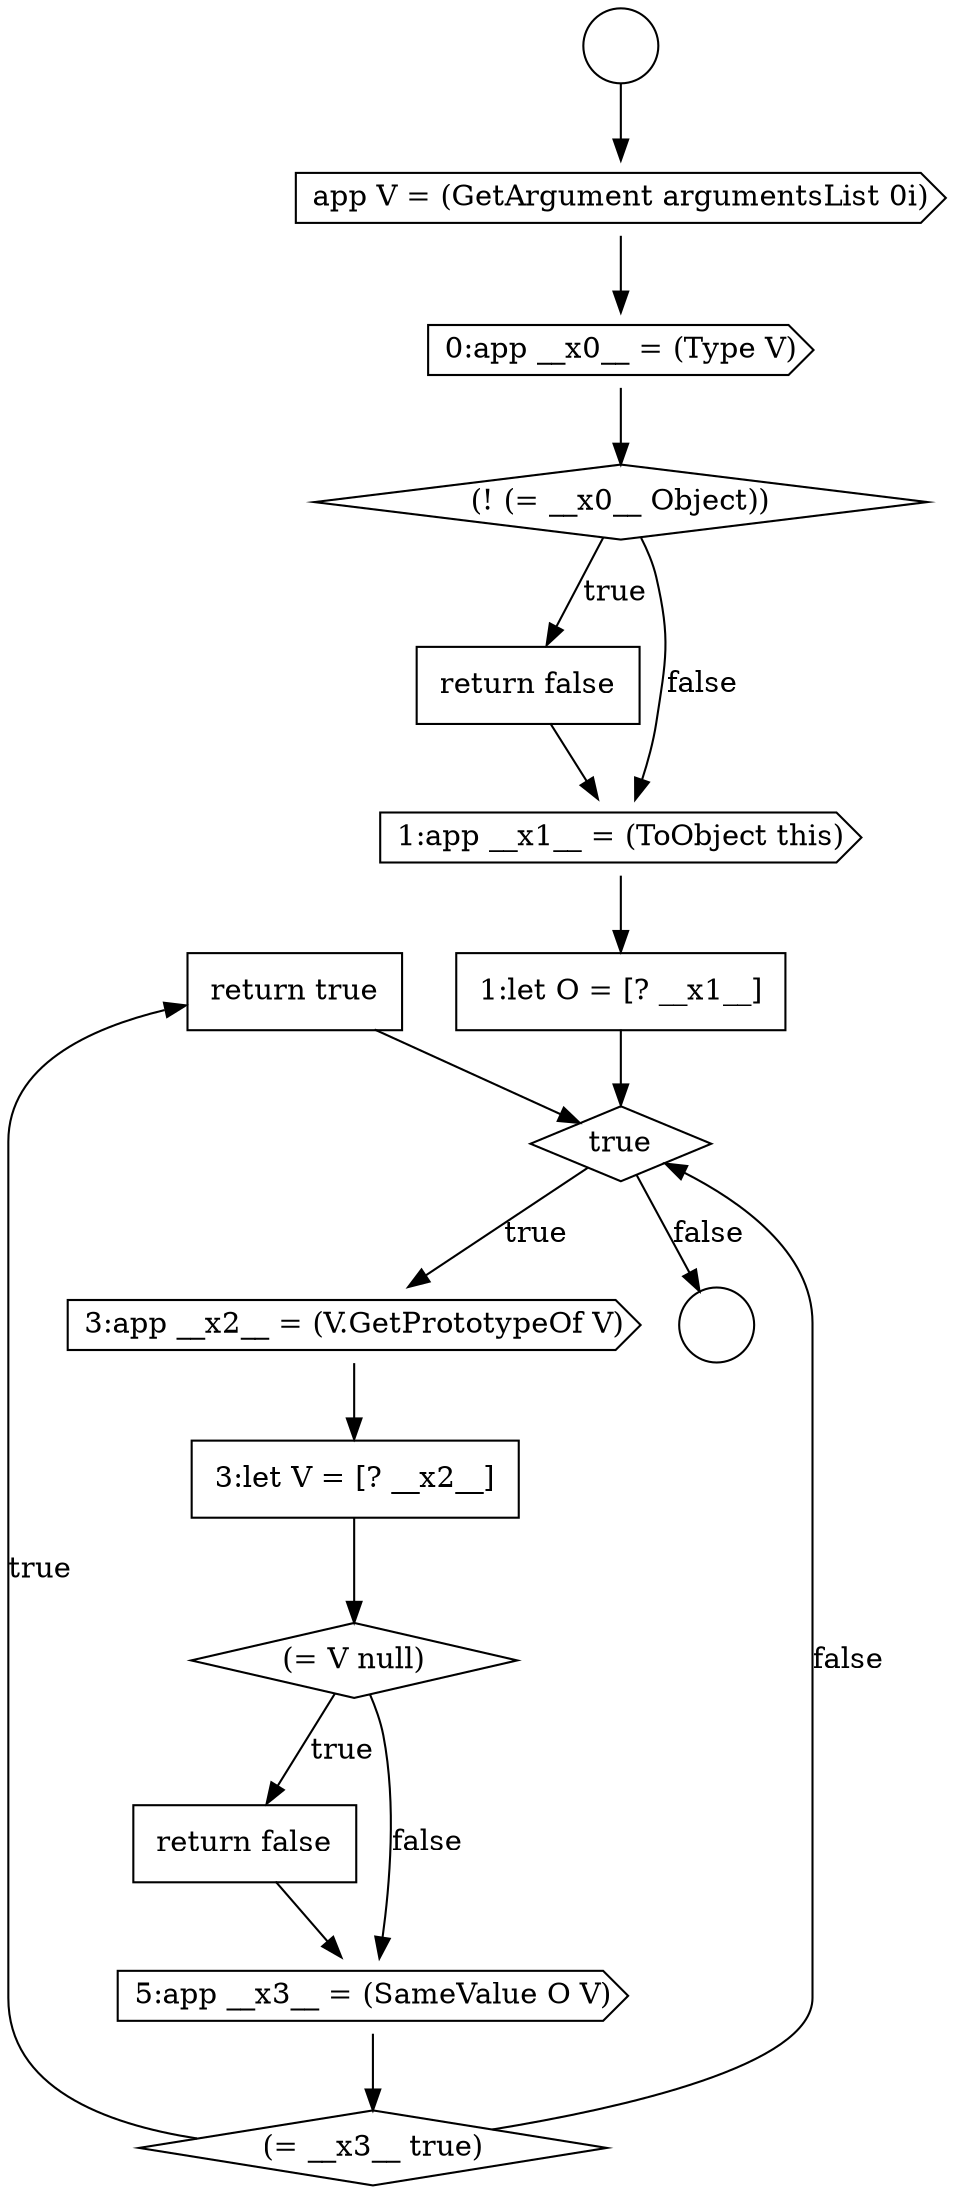 digraph {
  node10876 [shape=none, margin=0, label=<<font color="black">
    <table border="0" cellborder="1" cellspacing="0" cellpadding="10">
      <tr><td align="left">return true</td></tr>
    </table>
  </font>> color="black" fillcolor="white" style=filled]
  node10871 [shape=none, margin=0, label=<<font color="black">
    <table border="0" cellborder="1" cellspacing="0" cellpadding="10">
      <tr><td align="left">3:let V = [? __x2__]</td></tr>
    </table>
  </font>> color="black" fillcolor="white" style=filled]
  node10875 [shape=diamond, label=<<font color="black">(= __x3__ true)</font>> color="black" fillcolor="white" style=filled]
  node10866 [shape=none, margin=0, label=<<font color="black">
    <table border="0" cellborder="1" cellspacing="0" cellpadding="10">
      <tr><td align="left">return false</td></tr>
    </table>
  </font>> color="black" fillcolor="white" style=filled]
  node10874 [shape=cds, label=<<font color="black">5:app __x3__ = (SameValue O V)</font>> color="black" fillcolor="white" style=filled]
  node10867 [shape=cds, label=<<font color="black">1:app __x1__ = (ToObject this)</font>> color="black" fillcolor="white" style=filled]
  node10861 [shape=circle label=" " color="black" fillcolor="white" style=filled]
  node10873 [shape=none, margin=0, label=<<font color="black">
    <table border="0" cellborder="1" cellspacing="0" cellpadding="10">
      <tr><td align="left">return false</td></tr>
    </table>
  </font>> color="black" fillcolor="white" style=filled]
  node10870 [shape=cds, label=<<font color="black">3:app __x2__ = (V.GetPrototypeOf V)</font>> color="black" fillcolor="white" style=filled]
  node10868 [shape=none, margin=0, label=<<font color="black">
    <table border="0" cellborder="1" cellspacing="0" cellpadding="10">
      <tr><td align="left">1:let O = [? __x1__]</td></tr>
    </table>
  </font>> color="black" fillcolor="white" style=filled]
  node10869 [shape=diamond, label=<<font color="black">true</font>> color="black" fillcolor="white" style=filled]
  node10864 [shape=cds, label=<<font color="black">0:app __x0__ = (Type V)</font>> color="black" fillcolor="white" style=filled]
  node10865 [shape=diamond, label=<<font color="black">(! (= __x0__ Object))</font>> color="black" fillcolor="white" style=filled]
  node10863 [shape=cds, label=<<font color="black">app V = (GetArgument argumentsList 0i)</font>> color="black" fillcolor="white" style=filled]
  node10862 [shape=circle label=" " color="black" fillcolor="white" style=filled]
  node10872 [shape=diamond, label=<<font color="black">(= V null)</font>> color="black" fillcolor="white" style=filled]
  node10869 -> node10870 [label=<<font color="black">true</font>> color="black"]
  node10869 -> node10862 [label=<<font color="black">false</font>> color="black"]
  node10861 -> node10863 [ color="black"]
  node10865 -> node10866 [label=<<font color="black">true</font>> color="black"]
  node10865 -> node10867 [label=<<font color="black">false</font>> color="black"]
  node10863 -> node10864 [ color="black"]
  node10870 -> node10871 [ color="black"]
  node10866 -> node10867 [ color="black"]
  node10871 -> node10872 [ color="black"]
  node10874 -> node10875 [ color="black"]
  node10873 -> node10874 [ color="black"]
  node10875 -> node10876 [label=<<font color="black">true</font>> color="black"]
  node10875 -> node10869 [label=<<font color="black">false</font>> color="black"]
  node10872 -> node10873 [label=<<font color="black">true</font>> color="black"]
  node10872 -> node10874 [label=<<font color="black">false</font>> color="black"]
  node10864 -> node10865 [ color="black"]
  node10867 -> node10868 [ color="black"]
  node10876 -> node10869 [ color="black"]
  node10868 -> node10869 [ color="black"]
}
